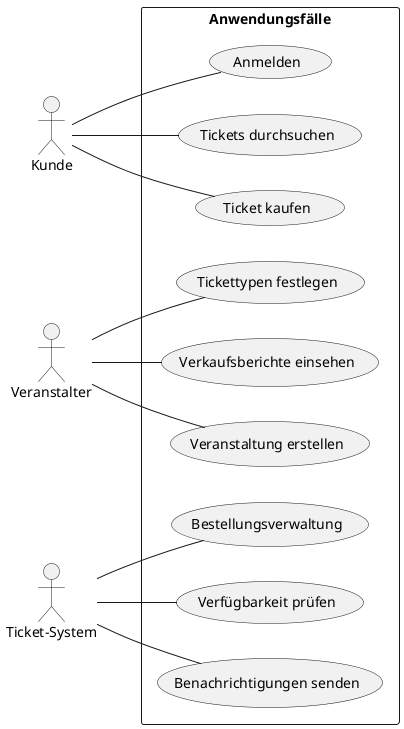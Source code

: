 @startuml "Veranstaltungstickets"
left to right direction

actor Customer as "Kunde"
actor Organizer as "Veranstalter"
actor TicketSystem as "Ticket-System"

rectangle "Anwendungsfälle" {
  usecase "Anmelden" as Anmelden
  usecase "Tickets durchsuchen" as TicketsDurchsuchen
  usecase "Veranstaltung erstellen" as VeranstaltungErstellen
  usecase "Tickettypen festlegen" as TickettypenFestlegen
  usecase "Verkaufsberichte einsehen" as VerkaufsberichteEinsehen
  usecase "Ticket kaufen" as TicketKaufen
  usecase "Bestellungsverwaltung" as Bestellungsverwaltung
  usecase "Verfügbarkeit prüfen" as VerfügbarkeitPrüfen
  usecase "Benachrichtigungen senden" as BenachrichtigungSenden
}

Customer -- Anmelden
Customer -- TicketsDurchsuchen
Organizer -- VeranstaltungErstellen
Organizer -- TickettypenFestlegen
Organizer -- VerkaufsberichteEinsehen
Customer -- TicketKaufen
TicketSystem -- Bestellungsverwaltung
TicketSystem -- VerfügbarkeitPrüfen
TicketSystem -- BenachrichtigungSenden

@enduml
